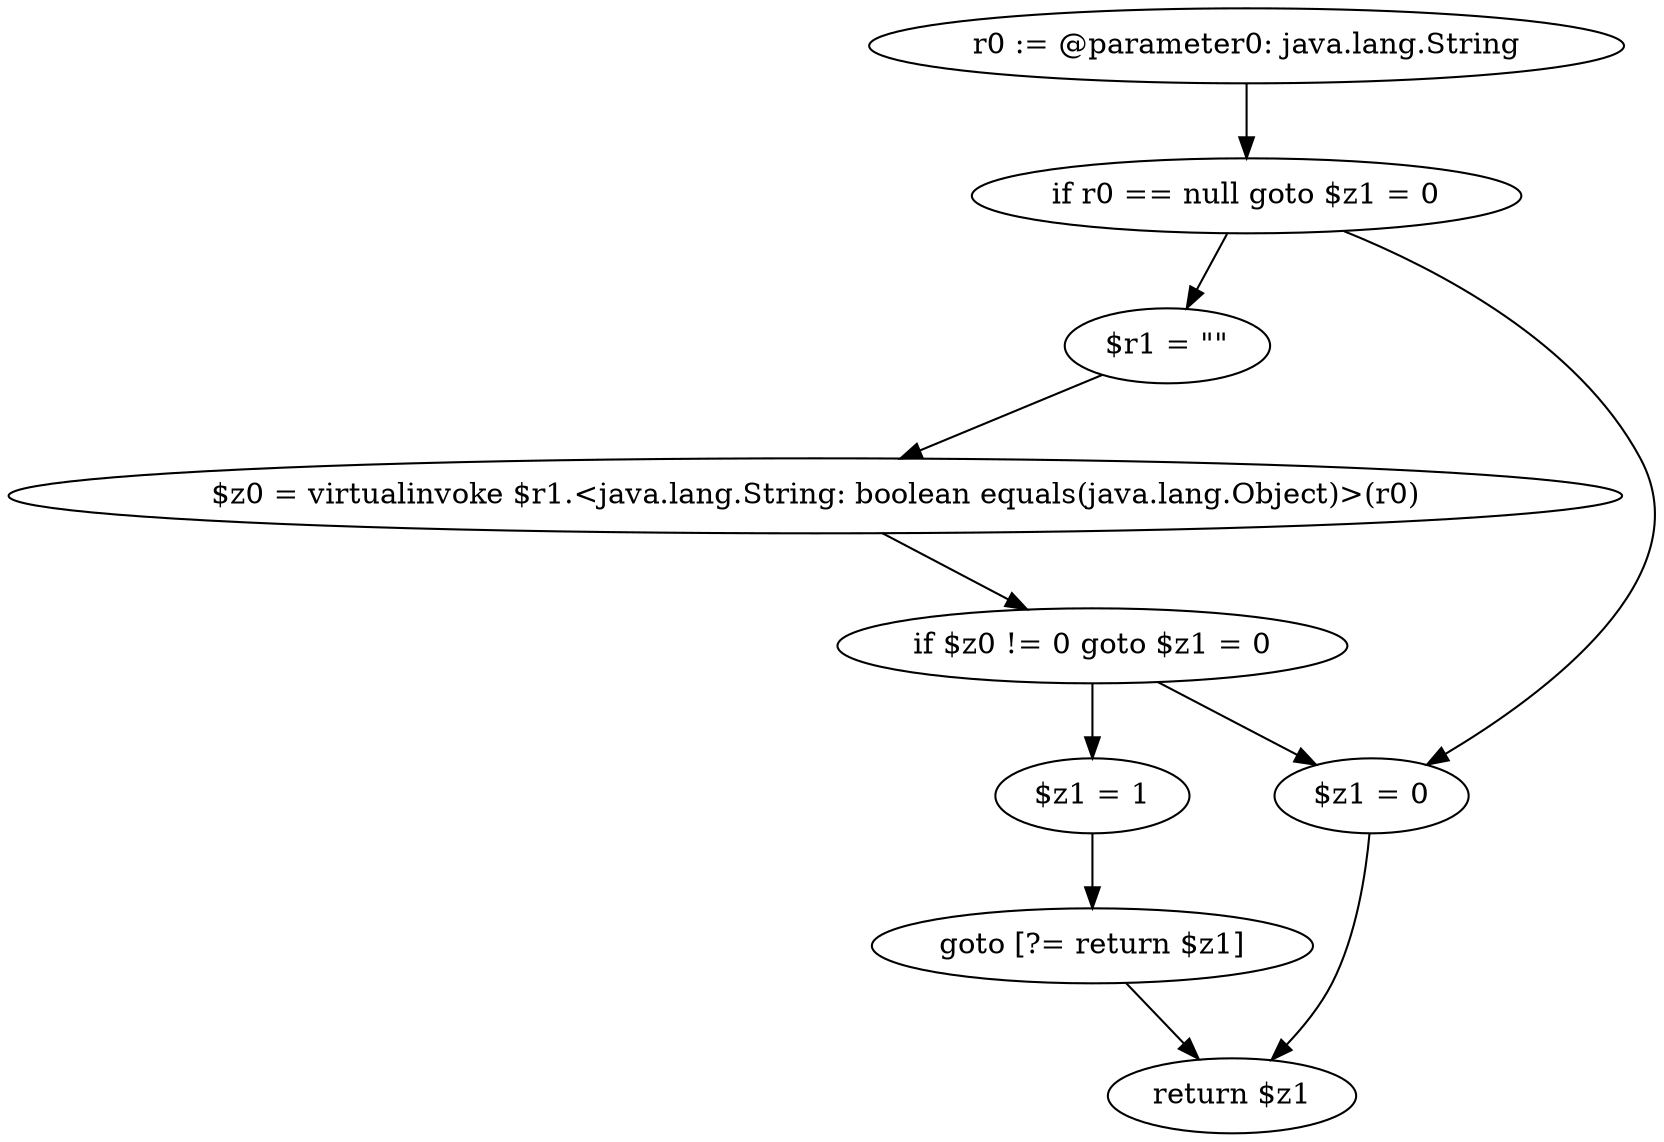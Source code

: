 digraph "unitGraph" {
    "r0 := @parameter0: java.lang.String"
    "if r0 == null goto $z1 = 0"
    "$r1 = \"\""
    "$z0 = virtualinvoke $r1.<java.lang.String: boolean equals(java.lang.Object)>(r0)"
    "if $z0 != 0 goto $z1 = 0"
    "$z1 = 1"
    "goto [?= return $z1]"
    "$z1 = 0"
    "return $z1"
    "r0 := @parameter0: java.lang.String"->"if r0 == null goto $z1 = 0";
    "if r0 == null goto $z1 = 0"->"$r1 = \"\"";
    "if r0 == null goto $z1 = 0"->"$z1 = 0";
    "$r1 = \"\""->"$z0 = virtualinvoke $r1.<java.lang.String: boolean equals(java.lang.Object)>(r0)";
    "$z0 = virtualinvoke $r1.<java.lang.String: boolean equals(java.lang.Object)>(r0)"->"if $z0 != 0 goto $z1 = 0";
    "if $z0 != 0 goto $z1 = 0"->"$z1 = 1";
    "if $z0 != 0 goto $z1 = 0"->"$z1 = 0";
    "$z1 = 1"->"goto [?= return $z1]";
    "goto [?= return $z1]"->"return $z1";
    "$z1 = 0"->"return $z1";
}

